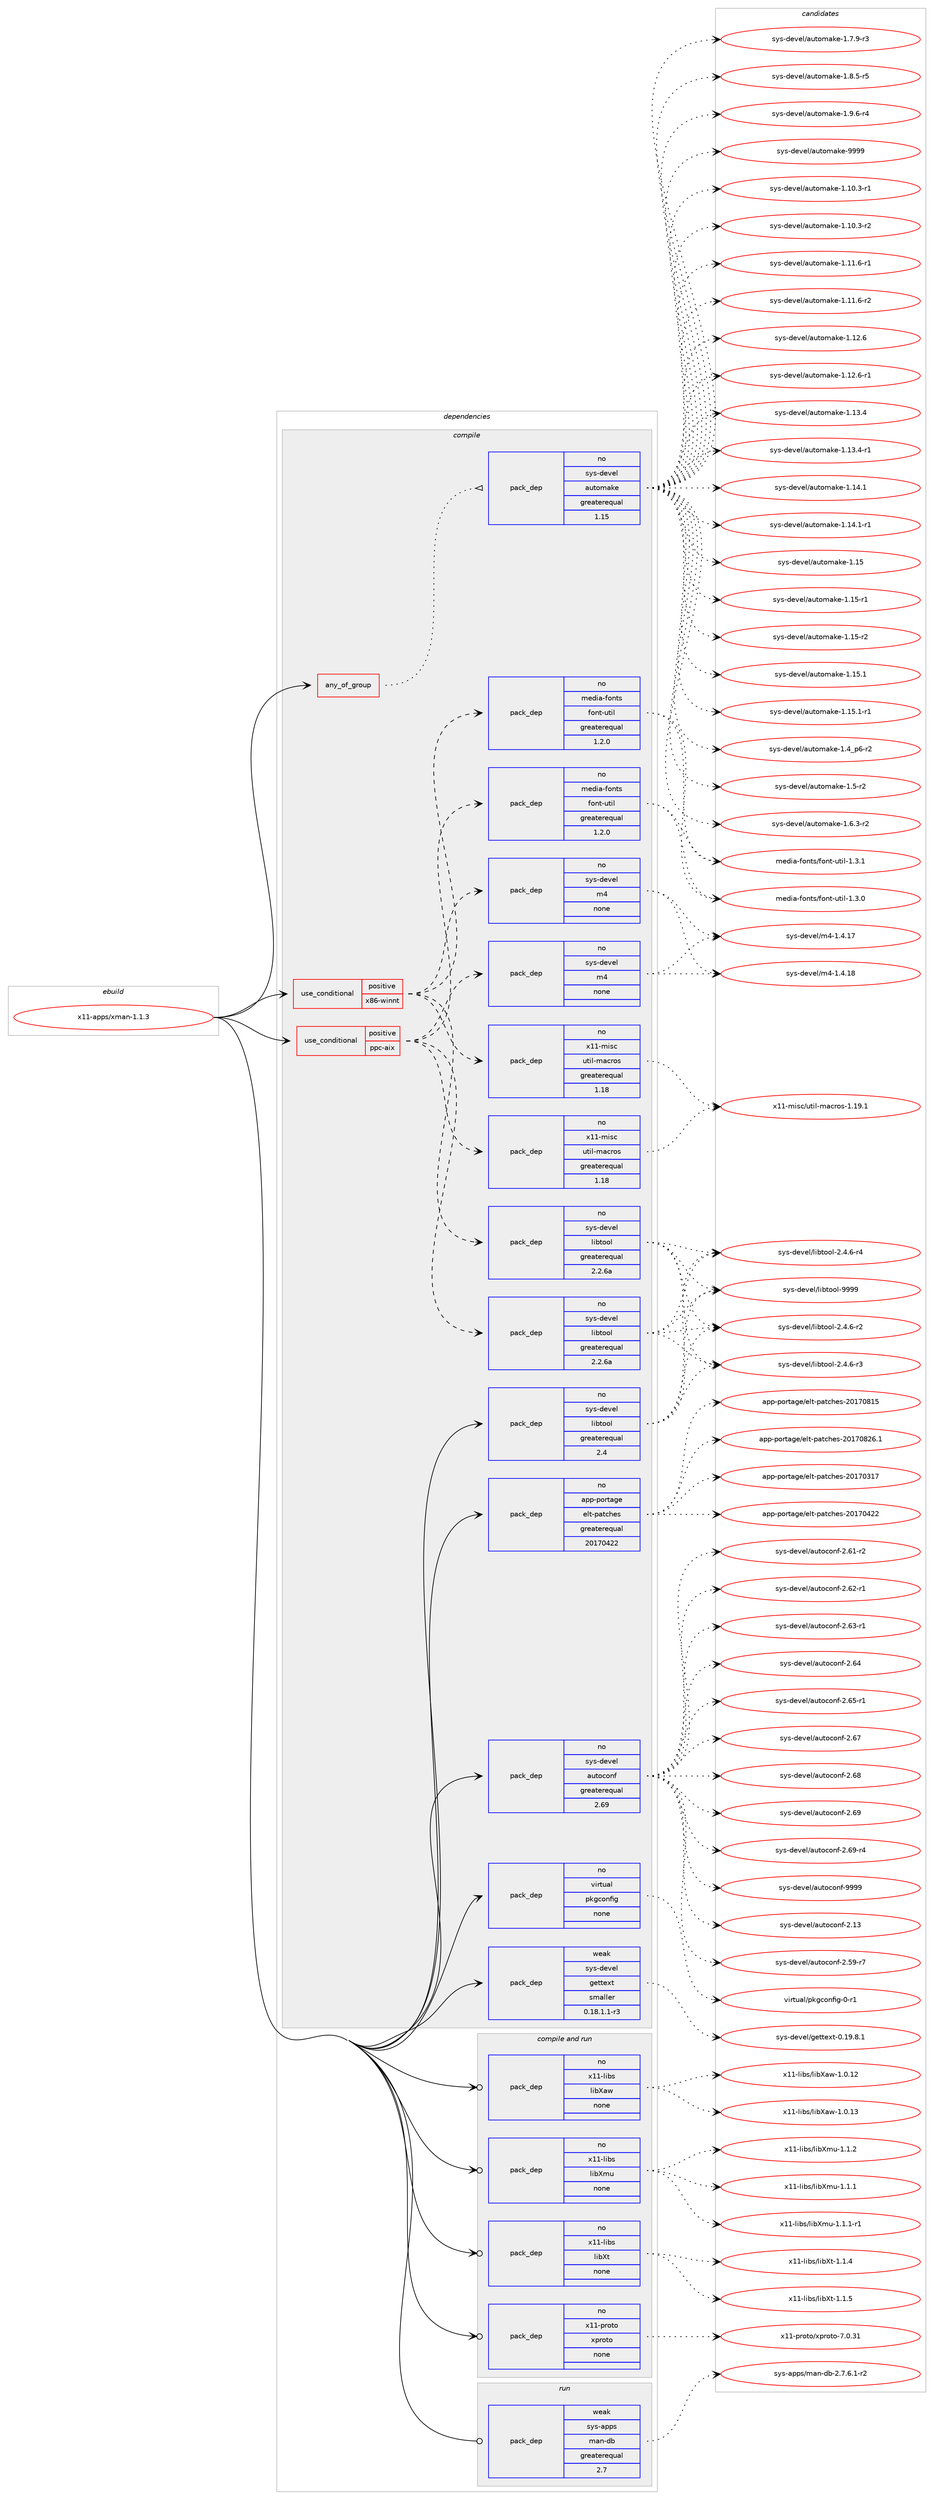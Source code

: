digraph prolog {

# *************
# Graph options
# *************

newrank=true;
concentrate=true;
compound=true;
graph [rankdir=LR,fontname=Helvetica,fontsize=10,ranksep=1.5];#, ranksep=2.5, nodesep=0.2];
edge  [arrowhead=vee];
node  [fontname=Helvetica,fontsize=10];

# **********
# The ebuild
# **********

subgraph cluster_leftcol {
color=gray;
rank=same;
label=<<i>ebuild</i>>;
id [label="x11-apps/xman-1.1.3", color=red, width=4, href="../x11-apps/xman-1.1.3.svg"];
}

# ****************
# The dependencies
# ****************

subgraph cluster_midcol {
color=gray;
label=<<i>dependencies</i>>;
subgraph cluster_compile {
fillcolor="#eeeeee";
style=filled;
label=<<i>compile</i>>;
subgraph any9084 {
dependency510784 [label=<<TABLE BORDER="0" CELLBORDER="1" CELLSPACING="0" CELLPADDING="4"><TR><TD CELLPADDING="10">any_of_group</TD></TR></TABLE>>, shape=none, color=red];subgraph pack379779 {
dependency510785 [label=<<TABLE BORDER="0" CELLBORDER="1" CELLSPACING="0" CELLPADDING="4" WIDTH="220"><TR><TD ROWSPAN="6" CELLPADDING="30">pack_dep</TD></TR><TR><TD WIDTH="110">no</TD></TR><TR><TD>sys-devel</TD></TR><TR><TD>automake</TD></TR><TR><TD>greaterequal</TD></TR><TR><TD>1.15</TD></TR></TABLE>>, shape=none, color=blue];
}
dependency510784:e -> dependency510785:w [weight=20,style="dotted",arrowhead="oinv"];
}
id:e -> dependency510784:w [weight=20,style="solid",arrowhead="vee"];
subgraph cond121582 {
dependency510786 [label=<<TABLE BORDER="0" CELLBORDER="1" CELLSPACING="0" CELLPADDING="4"><TR><TD ROWSPAN="3" CELLPADDING="10">use_conditional</TD></TR><TR><TD>positive</TD></TR><TR><TD>ppc-aix</TD></TR></TABLE>>, shape=none, color=red];
subgraph pack379780 {
dependency510787 [label=<<TABLE BORDER="0" CELLBORDER="1" CELLSPACING="0" CELLPADDING="4" WIDTH="220"><TR><TD ROWSPAN="6" CELLPADDING="30">pack_dep</TD></TR><TR><TD WIDTH="110">no</TD></TR><TR><TD>sys-devel</TD></TR><TR><TD>libtool</TD></TR><TR><TD>greaterequal</TD></TR><TR><TD>2.2.6a</TD></TR></TABLE>>, shape=none, color=blue];
}
dependency510786:e -> dependency510787:w [weight=20,style="dashed",arrowhead="vee"];
subgraph pack379781 {
dependency510788 [label=<<TABLE BORDER="0" CELLBORDER="1" CELLSPACING="0" CELLPADDING="4" WIDTH="220"><TR><TD ROWSPAN="6" CELLPADDING="30">pack_dep</TD></TR><TR><TD WIDTH="110">no</TD></TR><TR><TD>sys-devel</TD></TR><TR><TD>m4</TD></TR><TR><TD>none</TD></TR><TR><TD></TD></TR></TABLE>>, shape=none, color=blue];
}
dependency510786:e -> dependency510788:w [weight=20,style="dashed",arrowhead="vee"];
subgraph pack379782 {
dependency510789 [label=<<TABLE BORDER="0" CELLBORDER="1" CELLSPACING="0" CELLPADDING="4" WIDTH="220"><TR><TD ROWSPAN="6" CELLPADDING="30">pack_dep</TD></TR><TR><TD WIDTH="110">no</TD></TR><TR><TD>x11-misc</TD></TR><TR><TD>util-macros</TD></TR><TR><TD>greaterequal</TD></TR><TR><TD>1.18</TD></TR></TABLE>>, shape=none, color=blue];
}
dependency510786:e -> dependency510789:w [weight=20,style="dashed",arrowhead="vee"];
subgraph pack379783 {
dependency510790 [label=<<TABLE BORDER="0" CELLBORDER="1" CELLSPACING="0" CELLPADDING="4" WIDTH="220"><TR><TD ROWSPAN="6" CELLPADDING="30">pack_dep</TD></TR><TR><TD WIDTH="110">no</TD></TR><TR><TD>media-fonts</TD></TR><TR><TD>font-util</TD></TR><TR><TD>greaterequal</TD></TR><TR><TD>1.2.0</TD></TR></TABLE>>, shape=none, color=blue];
}
dependency510786:e -> dependency510790:w [weight=20,style="dashed",arrowhead="vee"];
}
id:e -> dependency510786:w [weight=20,style="solid",arrowhead="vee"];
subgraph cond121583 {
dependency510791 [label=<<TABLE BORDER="0" CELLBORDER="1" CELLSPACING="0" CELLPADDING="4"><TR><TD ROWSPAN="3" CELLPADDING="10">use_conditional</TD></TR><TR><TD>positive</TD></TR><TR><TD>x86-winnt</TD></TR></TABLE>>, shape=none, color=red];
subgraph pack379784 {
dependency510792 [label=<<TABLE BORDER="0" CELLBORDER="1" CELLSPACING="0" CELLPADDING="4" WIDTH="220"><TR><TD ROWSPAN="6" CELLPADDING="30">pack_dep</TD></TR><TR><TD WIDTH="110">no</TD></TR><TR><TD>sys-devel</TD></TR><TR><TD>libtool</TD></TR><TR><TD>greaterequal</TD></TR><TR><TD>2.2.6a</TD></TR></TABLE>>, shape=none, color=blue];
}
dependency510791:e -> dependency510792:w [weight=20,style="dashed",arrowhead="vee"];
subgraph pack379785 {
dependency510793 [label=<<TABLE BORDER="0" CELLBORDER="1" CELLSPACING="0" CELLPADDING="4" WIDTH="220"><TR><TD ROWSPAN="6" CELLPADDING="30">pack_dep</TD></TR><TR><TD WIDTH="110">no</TD></TR><TR><TD>sys-devel</TD></TR><TR><TD>m4</TD></TR><TR><TD>none</TD></TR><TR><TD></TD></TR></TABLE>>, shape=none, color=blue];
}
dependency510791:e -> dependency510793:w [weight=20,style="dashed",arrowhead="vee"];
subgraph pack379786 {
dependency510794 [label=<<TABLE BORDER="0" CELLBORDER="1" CELLSPACING="0" CELLPADDING="4" WIDTH="220"><TR><TD ROWSPAN="6" CELLPADDING="30">pack_dep</TD></TR><TR><TD WIDTH="110">no</TD></TR><TR><TD>x11-misc</TD></TR><TR><TD>util-macros</TD></TR><TR><TD>greaterequal</TD></TR><TR><TD>1.18</TD></TR></TABLE>>, shape=none, color=blue];
}
dependency510791:e -> dependency510794:w [weight=20,style="dashed",arrowhead="vee"];
subgraph pack379787 {
dependency510795 [label=<<TABLE BORDER="0" CELLBORDER="1" CELLSPACING="0" CELLPADDING="4" WIDTH="220"><TR><TD ROWSPAN="6" CELLPADDING="30">pack_dep</TD></TR><TR><TD WIDTH="110">no</TD></TR><TR><TD>media-fonts</TD></TR><TR><TD>font-util</TD></TR><TR><TD>greaterequal</TD></TR><TR><TD>1.2.0</TD></TR></TABLE>>, shape=none, color=blue];
}
dependency510791:e -> dependency510795:w [weight=20,style="dashed",arrowhead="vee"];
}
id:e -> dependency510791:w [weight=20,style="solid",arrowhead="vee"];
subgraph pack379788 {
dependency510796 [label=<<TABLE BORDER="0" CELLBORDER="1" CELLSPACING="0" CELLPADDING="4" WIDTH="220"><TR><TD ROWSPAN="6" CELLPADDING="30">pack_dep</TD></TR><TR><TD WIDTH="110">no</TD></TR><TR><TD>app-portage</TD></TR><TR><TD>elt-patches</TD></TR><TR><TD>greaterequal</TD></TR><TR><TD>20170422</TD></TR></TABLE>>, shape=none, color=blue];
}
id:e -> dependency510796:w [weight=20,style="solid",arrowhead="vee"];
subgraph pack379789 {
dependency510797 [label=<<TABLE BORDER="0" CELLBORDER="1" CELLSPACING="0" CELLPADDING="4" WIDTH="220"><TR><TD ROWSPAN="6" CELLPADDING="30">pack_dep</TD></TR><TR><TD WIDTH="110">no</TD></TR><TR><TD>sys-devel</TD></TR><TR><TD>autoconf</TD></TR><TR><TD>greaterequal</TD></TR><TR><TD>2.69</TD></TR></TABLE>>, shape=none, color=blue];
}
id:e -> dependency510797:w [weight=20,style="solid",arrowhead="vee"];
subgraph pack379790 {
dependency510798 [label=<<TABLE BORDER="0" CELLBORDER="1" CELLSPACING="0" CELLPADDING="4" WIDTH="220"><TR><TD ROWSPAN="6" CELLPADDING="30">pack_dep</TD></TR><TR><TD WIDTH="110">no</TD></TR><TR><TD>sys-devel</TD></TR><TR><TD>libtool</TD></TR><TR><TD>greaterequal</TD></TR><TR><TD>2.4</TD></TR></TABLE>>, shape=none, color=blue];
}
id:e -> dependency510798:w [weight=20,style="solid",arrowhead="vee"];
subgraph pack379791 {
dependency510799 [label=<<TABLE BORDER="0" CELLBORDER="1" CELLSPACING="0" CELLPADDING="4" WIDTH="220"><TR><TD ROWSPAN="6" CELLPADDING="30">pack_dep</TD></TR><TR><TD WIDTH="110">no</TD></TR><TR><TD>virtual</TD></TR><TR><TD>pkgconfig</TD></TR><TR><TD>none</TD></TR><TR><TD></TD></TR></TABLE>>, shape=none, color=blue];
}
id:e -> dependency510799:w [weight=20,style="solid",arrowhead="vee"];
subgraph pack379792 {
dependency510800 [label=<<TABLE BORDER="0" CELLBORDER="1" CELLSPACING="0" CELLPADDING="4" WIDTH="220"><TR><TD ROWSPAN="6" CELLPADDING="30">pack_dep</TD></TR><TR><TD WIDTH="110">weak</TD></TR><TR><TD>sys-devel</TD></TR><TR><TD>gettext</TD></TR><TR><TD>smaller</TD></TR><TR><TD>0.18.1.1-r3</TD></TR></TABLE>>, shape=none, color=blue];
}
id:e -> dependency510800:w [weight=20,style="solid",arrowhead="vee"];
}
subgraph cluster_compileandrun {
fillcolor="#eeeeee";
style=filled;
label=<<i>compile and run</i>>;
subgraph pack379793 {
dependency510801 [label=<<TABLE BORDER="0" CELLBORDER="1" CELLSPACING="0" CELLPADDING="4" WIDTH="220"><TR><TD ROWSPAN="6" CELLPADDING="30">pack_dep</TD></TR><TR><TD WIDTH="110">no</TD></TR><TR><TD>x11-libs</TD></TR><TR><TD>libXaw</TD></TR><TR><TD>none</TD></TR><TR><TD></TD></TR></TABLE>>, shape=none, color=blue];
}
id:e -> dependency510801:w [weight=20,style="solid",arrowhead="odotvee"];
subgraph pack379794 {
dependency510802 [label=<<TABLE BORDER="0" CELLBORDER="1" CELLSPACING="0" CELLPADDING="4" WIDTH="220"><TR><TD ROWSPAN="6" CELLPADDING="30">pack_dep</TD></TR><TR><TD WIDTH="110">no</TD></TR><TR><TD>x11-libs</TD></TR><TR><TD>libXmu</TD></TR><TR><TD>none</TD></TR><TR><TD></TD></TR></TABLE>>, shape=none, color=blue];
}
id:e -> dependency510802:w [weight=20,style="solid",arrowhead="odotvee"];
subgraph pack379795 {
dependency510803 [label=<<TABLE BORDER="0" CELLBORDER="1" CELLSPACING="0" CELLPADDING="4" WIDTH="220"><TR><TD ROWSPAN="6" CELLPADDING="30">pack_dep</TD></TR><TR><TD WIDTH="110">no</TD></TR><TR><TD>x11-libs</TD></TR><TR><TD>libXt</TD></TR><TR><TD>none</TD></TR><TR><TD></TD></TR></TABLE>>, shape=none, color=blue];
}
id:e -> dependency510803:w [weight=20,style="solid",arrowhead="odotvee"];
subgraph pack379796 {
dependency510804 [label=<<TABLE BORDER="0" CELLBORDER="1" CELLSPACING="0" CELLPADDING="4" WIDTH="220"><TR><TD ROWSPAN="6" CELLPADDING="30">pack_dep</TD></TR><TR><TD WIDTH="110">no</TD></TR><TR><TD>x11-proto</TD></TR><TR><TD>xproto</TD></TR><TR><TD>none</TD></TR><TR><TD></TD></TR></TABLE>>, shape=none, color=blue];
}
id:e -> dependency510804:w [weight=20,style="solid",arrowhead="odotvee"];
}
subgraph cluster_run {
fillcolor="#eeeeee";
style=filled;
label=<<i>run</i>>;
subgraph pack379797 {
dependency510805 [label=<<TABLE BORDER="0" CELLBORDER="1" CELLSPACING="0" CELLPADDING="4" WIDTH="220"><TR><TD ROWSPAN="6" CELLPADDING="30">pack_dep</TD></TR><TR><TD WIDTH="110">weak</TD></TR><TR><TD>sys-apps</TD></TR><TR><TD>man-db</TD></TR><TR><TD>greaterequal</TD></TR><TR><TD>2.7</TD></TR></TABLE>>, shape=none, color=blue];
}
id:e -> dependency510805:w [weight=20,style="solid",arrowhead="odot"];
}
}

# **************
# The candidates
# **************

subgraph cluster_choices {
rank=same;
color=gray;
label=<<i>candidates</i>>;

subgraph choice379779 {
color=black;
nodesep=1;
choice11512111545100101118101108479711711611110997107101454946494846514511449 [label="sys-devel/automake-1.10.3-r1", color=red, width=4,href="../sys-devel/automake-1.10.3-r1.svg"];
choice11512111545100101118101108479711711611110997107101454946494846514511450 [label="sys-devel/automake-1.10.3-r2", color=red, width=4,href="../sys-devel/automake-1.10.3-r2.svg"];
choice11512111545100101118101108479711711611110997107101454946494946544511449 [label="sys-devel/automake-1.11.6-r1", color=red, width=4,href="../sys-devel/automake-1.11.6-r1.svg"];
choice11512111545100101118101108479711711611110997107101454946494946544511450 [label="sys-devel/automake-1.11.6-r2", color=red, width=4,href="../sys-devel/automake-1.11.6-r2.svg"];
choice1151211154510010111810110847971171161111099710710145494649504654 [label="sys-devel/automake-1.12.6", color=red, width=4,href="../sys-devel/automake-1.12.6.svg"];
choice11512111545100101118101108479711711611110997107101454946495046544511449 [label="sys-devel/automake-1.12.6-r1", color=red, width=4,href="../sys-devel/automake-1.12.6-r1.svg"];
choice1151211154510010111810110847971171161111099710710145494649514652 [label="sys-devel/automake-1.13.4", color=red, width=4,href="../sys-devel/automake-1.13.4.svg"];
choice11512111545100101118101108479711711611110997107101454946495146524511449 [label="sys-devel/automake-1.13.4-r1", color=red, width=4,href="../sys-devel/automake-1.13.4-r1.svg"];
choice1151211154510010111810110847971171161111099710710145494649524649 [label="sys-devel/automake-1.14.1", color=red, width=4,href="../sys-devel/automake-1.14.1.svg"];
choice11512111545100101118101108479711711611110997107101454946495246494511449 [label="sys-devel/automake-1.14.1-r1", color=red, width=4,href="../sys-devel/automake-1.14.1-r1.svg"];
choice115121115451001011181011084797117116111109971071014549464953 [label="sys-devel/automake-1.15", color=red, width=4,href="../sys-devel/automake-1.15.svg"];
choice1151211154510010111810110847971171161111099710710145494649534511449 [label="sys-devel/automake-1.15-r1", color=red, width=4,href="../sys-devel/automake-1.15-r1.svg"];
choice1151211154510010111810110847971171161111099710710145494649534511450 [label="sys-devel/automake-1.15-r2", color=red, width=4,href="../sys-devel/automake-1.15-r2.svg"];
choice1151211154510010111810110847971171161111099710710145494649534649 [label="sys-devel/automake-1.15.1", color=red, width=4,href="../sys-devel/automake-1.15.1.svg"];
choice11512111545100101118101108479711711611110997107101454946495346494511449 [label="sys-devel/automake-1.15.1-r1", color=red, width=4,href="../sys-devel/automake-1.15.1-r1.svg"];
choice115121115451001011181011084797117116111109971071014549465295112544511450 [label="sys-devel/automake-1.4_p6-r2", color=red, width=4,href="../sys-devel/automake-1.4_p6-r2.svg"];
choice11512111545100101118101108479711711611110997107101454946534511450 [label="sys-devel/automake-1.5-r2", color=red, width=4,href="../sys-devel/automake-1.5-r2.svg"];
choice115121115451001011181011084797117116111109971071014549465446514511450 [label="sys-devel/automake-1.6.3-r2", color=red, width=4,href="../sys-devel/automake-1.6.3-r2.svg"];
choice115121115451001011181011084797117116111109971071014549465546574511451 [label="sys-devel/automake-1.7.9-r3", color=red, width=4,href="../sys-devel/automake-1.7.9-r3.svg"];
choice115121115451001011181011084797117116111109971071014549465646534511453 [label="sys-devel/automake-1.8.5-r5", color=red, width=4,href="../sys-devel/automake-1.8.5-r5.svg"];
choice115121115451001011181011084797117116111109971071014549465746544511452 [label="sys-devel/automake-1.9.6-r4", color=red, width=4,href="../sys-devel/automake-1.9.6-r4.svg"];
choice115121115451001011181011084797117116111109971071014557575757 [label="sys-devel/automake-9999", color=red, width=4,href="../sys-devel/automake-9999.svg"];
dependency510785:e -> choice11512111545100101118101108479711711611110997107101454946494846514511449:w [style=dotted,weight="100"];
dependency510785:e -> choice11512111545100101118101108479711711611110997107101454946494846514511450:w [style=dotted,weight="100"];
dependency510785:e -> choice11512111545100101118101108479711711611110997107101454946494946544511449:w [style=dotted,weight="100"];
dependency510785:e -> choice11512111545100101118101108479711711611110997107101454946494946544511450:w [style=dotted,weight="100"];
dependency510785:e -> choice1151211154510010111810110847971171161111099710710145494649504654:w [style=dotted,weight="100"];
dependency510785:e -> choice11512111545100101118101108479711711611110997107101454946495046544511449:w [style=dotted,weight="100"];
dependency510785:e -> choice1151211154510010111810110847971171161111099710710145494649514652:w [style=dotted,weight="100"];
dependency510785:e -> choice11512111545100101118101108479711711611110997107101454946495146524511449:w [style=dotted,weight="100"];
dependency510785:e -> choice1151211154510010111810110847971171161111099710710145494649524649:w [style=dotted,weight="100"];
dependency510785:e -> choice11512111545100101118101108479711711611110997107101454946495246494511449:w [style=dotted,weight="100"];
dependency510785:e -> choice115121115451001011181011084797117116111109971071014549464953:w [style=dotted,weight="100"];
dependency510785:e -> choice1151211154510010111810110847971171161111099710710145494649534511449:w [style=dotted,weight="100"];
dependency510785:e -> choice1151211154510010111810110847971171161111099710710145494649534511450:w [style=dotted,weight="100"];
dependency510785:e -> choice1151211154510010111810110847971171161111099710710145494649534649:w [style=dotted,weight="100"];
dependency510785:e -> choice11512111545100101118101108479711711611110997107101454946495346494511449:w [style=dotted,weight="100"];
dependency510785:e -> choice115121115451001011181011084797117116111109971071014549465295112544511450:w [style=dotted,weight="100"];
dependency510785:e -> choice11512111545100101118101108479711711611110997107101454946534511450:w [style=dotted,weight="100"];
dependency510785:e -> choice115121115451001011181011084797117116111109971071014549465446514511450:w [style=dotted,weight="100"];
dependency510785:e -> choice115121115451001011181011084797117116111109971071014549465546574511451:w [style=dotted,weight="100"];
dependency510785:e -> choice115121115451001011181011084797117116111109971071014549465646534511453:w [style=dotted,weight="100"];
dependency510785:e -> choice115121115451001011181011084797117116111109971071014549465746544511452:w [style=dotted,weight="100"];
dependency510785:e -> choice115121115451001011181011084797117116111109971071014557575757:w [style=dotted,weight="100"];
}
subgraph choice379780 {
color=black;
nodesep=1;
choice1151211154510010111810110847108105981161111111084550465246544511450 [label="sys-devel/libtool-2.4.6-r2", color=red, width=4,href="../sys-devel/libtool-2.4.6-r2.svg"];
choice1151211154510010111810110847108105981161111111084550465246544511451 [label="sys-devel/libtool-2.4.6-r3", color=red, width=4,href="../sys-devel/libtool-2.4.6-r3.svg"];
choice1151211154510010111810110847108105981161111111084550465246544511452 [label="sys-devel/libtool-2.4.6-r4", color=red, width=4,href="../sys-devel/libtool-2.4.6-r4.svg"];
choice1151211154510010111810110847108105981161111111084557575757 [label="sys-devel/libtool-9999", color=red, width=4,href="../sys-devel/libtool-9999.svg"];
dependency510787:e -> choice1151211154510010111810110847108105981161111111084550465246544511450:w [style=dotted,weight="100"];
dependency510787:e -> choice1151211154510010111810110847108105981161111111084550465246544511451:w [style=dotted,weight="100"];
dependency510787:e -> choice1151211154510010111810110847108105981161111111084550465246544511452:w [style=dotted,weight="100"];
dependency510787:e -> choice1151211154510010111810110847108105981161111111084557575757:w [style=dotted,weight="100"];
}
subgraph choice379781 {
color=black;
nodesep=1;
choice11512111545100101118101108471095245494652464955 [label="sys-devel/m4-1.4.17", color=red, width=4,href="../sys-devel/m4-1.4.17.svg"];
choice11512111545100101118101108471095245494652464956 [label="sys-devel/m4-1.4.18", color=red, width=4,href="../sys-devel/m4-1.4.18.svg"];
dependency510788:e -> choice11512111545100101118101108471095245494652464955:w [style=dotted,weight="100"];
dependency510788:e -> choice11512111545100101118101108471095245494652464956:w [style=dotted,weight="100"];
}
subgraph choice379782 {
color=black;
nodesep=1;
choice120494945109105115994711711610510845109979911411111545494649574649 [label="x11-misc/util-macros-1.19.1", color=red, width=4,href="../x11-misc/util-macros-1.19.1.svg"];
dependency510789:e -> choice120494945109105115994711711610510845109979911411111545494649574649:w [style=dotted,weight="100"];
}
subgraph choice379783 {
color=black;
nodesep=1;
choice10910110010597451021111101161154710211111011645117116105108454946514648 [label="media-fonts/font-util-1.3.0", color=red, width=4,href="../media-fonts/font-util-1.3.0.svg"];
choice10910110010597451021111101161154710211111011645117116105108454946514649 [label="media-fonts/font-util-1.3.1", color=red, width=4,href="../media-fonts/font-util-1.3.1.svg"];
dependency510790:e -> choice10910110010597451021111101161154710211111011645117116105108454946514648:w [style=dotted,weight="100"];
dependency510790:e -> choice10910110010597451021111101161154710211111011645117116105108454946514649:w [style=dotted,weight="100"];
}
subgraph choice379784 {
color=black;
nodesep=1;
choice1151211154510010111810110847108105981161111111084550465246544511450 [label="sys-devel/libtool-2.4.6-r2", color=red, width=4,href="../sys-devel/libtool-2.4.6-r2.svg"];
choice1151211154510010111810110847108105981161111111084550465246544511451 [label="sys-devel/libtool-2.4.6-r3", color=red, width=4,href="../sys-devel/libtool-2.4.6-r3.svg"];
choice1151211154510010111810110847108105981161111111084550465246544511452 [label="sys-devel/libtool-2.4.6-r4", color=red, width=4,href="../sys-devel/libtool-2.4.6-r4.svg"];
choice1151211154510010111810110847108105981161111111084557575757 [label="sys-devel/libtool-9999", color=red, width=4,href="../sys-devel/libtool-9999.svg"];
dependency510792:e -> choice1151211154510010111810110847108105981161111111084550465246544511450:w [style=dotted,weight="100"];
dependency510792:e -> choice1151211154510010111810110847108105981161111111084550465246544511451:w [style=dotted,weight="100"];
dependency510792:e -> choice1151211154510010111810110847108105981161111111084550465246544511452:w [style=dotted,weight="100"];
dependency510792:e -> choice1151211154510010111810110847108105981161111111084557575757:w [style=dotted,weight="100"];
}
subgraph choice379785 {
color=black;
nodesep=1;
choice11512111545100101118101108471095245494652464955 [label="sys-devel/m4-1.4.17", color=red, width=4,href="../sys-devel/m4-1.4.17.svg"];
choice11512111545100101118101108471095245494652464956 [label="sys-devel/m4-1.4.18", color=red, width=4,href="../sys-devel/m4-1.4.18.svg"];
dependency510793:e -> choice11512111545100101118101108471095245494652464955:w [style=dotted,weight="100"];
dependency510793:e -> choice11512111545100101118101108471095245494652464956:w [style=dotted,weight="100"];
}
subgraph choice379786 {
color=black;
nodesep=1;
choice120494945109105115994711711610510845109979911411111545494649574649 [label="x11-misc/util-macros-1.19.1", color=red, width=4,href="../x11-misc/util-macros-1.19.1.svg"];
dependency510794:e -> choice120494945109105115994711711610510845109979911411111545494649574649:w [style=dotted,weight="100"];
}
subgraph choice379787 {
color=black;
nodesep=1;
choice10910110010597451021111101161154710211111011645117116105108454946514648 [label="media-fonts/font-util-1.3.0", color=red, width=4,href="../media-fonts/font-util-1.3.0.svg"];
choice10910110010597451021111101161154710211111011645117116105108454946514649 [label="media-fonts/font-util-1.3.1", color=red, width=4,href="../media-fonts/font-util-1.3.1.svg"];
dependency510795:e -> choice10910110010597451021111101161154710211111011645117116105108454946514648:w [style=dotted,weight="100"];
dependency510795:e -> choice10910110010597451021111101161154710211111011645117116105108454946514649:w [style=dotted,weight="100"];
}
subgraph choice379788 {
color=black;
nodesep=1;
choice97112112451121111141169710310147101108116451129711699104101115455048495548514955 [label="app-portage/elt-patches-20170317", color=red, width=4,href="../app-portage/elt-patches-20170317.svg"];
choice97112112451121111141169710310147101108116451129711699104101115455048495548525050 [label="app-portage/elt-patches-20170422", color=red, width=4,href="../app-portage/elt-patches-20170422.svg"];
choice97112112451121111141169710310147101108116451129711699104101115455048495548564953 [label="app-portage/elt-patches-20170815", color=red, width=4,href="../app-portage/elt-patches-20170815.svg"];
choice971121124511211111411697103101471011081164511297116991041011154550484955485650544649 [label="app-portage/elt-patches-20170826.1", color=red, width=4,href="../app-portage/elt-patches-20170826.1.svg"];
dependency510796:e -> choice97112112451121111141169710310147101108116451129711699104101115455048495548514955:w [style=dotted,weight="100"];
dependency510796:e -> choice97112112451121111141169710310147101108116451129711699104101115455048495548525050:w [style=dotted,weight="100"];
dependency510796:e -> choice97112112451121111141169710310147101108116451129711699104101115455048495548564953:w [style=dotted,weight="100"];
dependency510796:e -> choice971121124511211111411697103101471011081164511297116991041011154550484955485650544649:w [style=dotted,weight="100"];
}
subgraph choice379789 {
color=black;
nodesep=1;
choice115121115451001011181011084797117116111991111101024550464951 [label="sys-devel/autoconf-2.13", color=red, width=4,href="../sys-devel/autoconf-2.13.svg"];
choice1151211154510010111810110847971171161119911111010245504653574511455 [label="sys-devel/autoconf-2.59-r7", color=red, width=4,href="../sys-devel/autoconf-2.59-r7.svg"];
choice1151211154510010111810110847971171161119911111010245504654494511450 [label="sys-devel/autoconf-2.61-r2", color=red, width=4,href="../sys-devel/autoconf-2.61-r2.svg"];
choice1151211154510010111810110847971171161119911111010245504654504511449 [label="sys-devel/autoconf-2.62-r1", color=red, width=4,href="../sys-devel/autoconf-2.62-r1.svg"];
choice1151211154510010111810110847971171161119911111010245504654514511449 [label="sys-devel/autoconf-2.63-r1", color=red, width=4,href="../sys-devel/autoconf-2.63-r1.svg"];
choice115121115451001011181011084797117116111991111101024550465452 [label="sys-devel/autoconf-2.64", color=red, width=4,href="../sys-devel/autoconf-2.64.svg"];
choice1151211154510010111810110847971171161119911111010245504654534511449 [label="sys-devel/autoconf-2.65-r1", color=red, width=4,href="../sys-devel/autoconf-2.65-r1.svg"];
choice115121115451001011181011084797117116111991111101024550465455 [label="sys-devel/autoconf-2.67", color=red, width=4,href="../sys-devel/autoconf-2.67.svg"];
choice115121115451001011181011084797117116111991111101024550465456 [label="sys-devel/autoconf-2.68", color=red, width=4,href="../sys-devel/autoconf-2.68.svg"];
choice115121115451001011181011084797117116111991111101024550465457 [label="sys-devel/autoconf-2.69", color=red, width=4,href="../sys-devel/autoconf-2.69.svg"];
choice1151211154510010111810110847971171161119911111010245504654574511452 [label="sys-devel/autoconf-2.69-r4", color=red, width=4,href="../sys-devel/autoconf-2.69-r4.svg"];
choice115121115451001011181011084797117116111991111101024557575757 [label="sys-devel/autoconf-9999", color=red, width=4,href="../sys-devel/autoconf-9999.svg"];
dependency510797:e -> choice115121115451001011181011084797117116111991111101024550464951:w [style=dotted,weight="100"];
dependency510797:e -> choice1151211154510010111810110847971171161119911111010245504653574511455:w [style=dotted,weight="100"];
dependency510797:e -> choice1151211154510010111810110847971171161119911111010245504654494511450:w [style=dotted,weight="100"];
dependency510797:e -> choice1151211154510010111810110847971171161119911111010245504654504511449:w [style=dotted,weight="100"];
dependency510797:e -> choice1151211154510010111810110847971171161119911111010245504654514511449:w [style=dotted,weight="100"];
dependency510797:e -> choice115121115451001011181011084797117116111991111101024550465452:w [style=dotted,weight="100"];
dependency510797:e -> choice1151211154510010111810110847971171161119911111010245504654534511449:w [style=dotted,weight="100"];
dependency510797:e -> choice115121115451001011181011084797117116111991111101024550465455:w [style=dotted,weight="100"];
dependency510797:e -> choice115121115451001011181011084797117116111991111101024550465456:w [style=dotted,weight="100"];
dependency510797:e -> choice115121115451001011181011084797117116111991111101024550465457:w [style=dotted,weight="100"];
dependency510797:e -> choice1151211154510010111810110847971171161119911111010245504654574511452:w [style=dotted,weight="100"];
dependency510797:e -> choice115121115451001011181011084797117116111991111101024557575757:w [style=dotted,weight="100"];
}
subgraph choice379790 {
color=black;
nodesep=1;
choice1151211154510010111810110847108105981161111111084550465246544511450 [label="sys-devel/libtool-2.4.6-r2", color=red, width=4,href="../sys-devel/libtool-2.4.6-r2.svg"];
choice1151211154510010111810110847108105981161111111084550465246544511451 [label="sys-devel/libtool-2.4.6-r3", color=red, width=4,href="../sys-devel/libtool-2.4.6-r3.svg"];
choice1151211154510010111810110847108105981161111111084550465246544511452 [label="sys-devel/libtool-2.4.6-r4", color=red, width=4,href="../sys-devel/libtool-2.4.6-r4.svg"];
choice1151211154510010111810110847108105981161111111084557575757 [label="sys-devel/libtool-9999", color=red, width=4,href="../sys-devel/libtool-9999.svg"];
dependency510798:e -> choice1151211154510010111810110847108105981161111111084550465246544511450:w [style=dotted,weight="100"];
dependency510798:e -> choice1151211154510010111810110847108105981161111111084550465246544511451:w [style=dotted,weight="100"];
dependency510798:e -> choice1151211154510010111810110847108105981161111111084550465246544511452:w [style=dotted,weight="100"];
dependency510798:e -> choice1151211154510010111810110847108105981161111111084557575757:w [style=dotted,weight="100"];
}
subgraph choice379791 {
color=black;
nodesep=1;
choice11810511411611797108471121071039911111010210510345484511449 [label="virtual/pkgconfig-0-r1", color=red, width=4,href="../virtual/pkgconfig-0-r1.svg"];
dependency510799:e -> choice11810511411611797108471121071039911111010210510345484511449:w [style=dotted,weight="100"];
}
subgraph choice379792 {
color=black;
nodesep=1;
choice1151211154510010111810110847103101116116101120116454846495746564649 [label="sys-devel/gettext-0.19.8.1", color=red, width=4,href="../sys-devel/gettext-0.19.8.1.svg"];
dependency510800:e -> choice1151211154510010111810110847103101116116101120116454846495746564649:w [style=dotted,weight="100"];
}
subgraph choice379793 {
color=black;
nodesep=1;
choice120494945108105981154710810598889711945494648464950 [label="x11-libs/libXaw-1.0.12", color=red, width=4,href="../x11-libs/libXaw-1.0.12.svg"];
choice120494945108105981154710810598889711945494648464951 [label="x11-libs/libXaw-1.0.13", color=red, width=4,href="../x11-libs/libXaw-1.0.13.svg"];
dependency510801:e -> choice120494945108105981154710810598889711945494648464950:w [style=dotted,weight="100"];
dependency510801:e -> choice120494945108105981154710810598889711945494648464951:w [style=dotted,weight="100"];
}
subgraph choice379794 {
color=black;
nodesep=1;
choice12049494510810598115471081059888109117454946494649 [label="x11-libs/libXmu-1.1.1", color=red, width=4,href="../x11-libs/libXmu-1.1.1.svg"];
choice120494945108105981154710810598881091174549464946494511449 [label="x11-libs/libXmu-1.1.1-r1", color=red, width=4,href="../x11-libs/libXmu-1.1.1-r1.svg"];
choice12049494510810598115471081059888109117454946494650 [label="x11-libs/libXmu-1.1.2", color=red, width=4,href="../x11-libs/libXmu-1.1.2.svg"];
dependency510802:e -> choice12049494510810598115471081059888109117454946494649:w [style=dotted,weight="100"];
dependency510802:e -> choice120494945108105981154710810598881091174549464946494511449:w [style=dotted,weight="100"];
dependency510802:e -> choice12049494510810598115471081059888109117454946494650:w [style=dotted,weight="100"];
}
subgraph choice379795 {
color=black;
nodesep=1;
choice12049494510810598115471081059888116454946494652 [label="x11-libs/libXt-1.1.4", color=red, width=4,href="../x11-libs/libXt-1.1.4.svg"];
choice12049494510810598115471081059888116454946494653 [label="x11-libs/libXt-1.1.5", color=red, width=4,href="../x11-libs/libXt-1.1.5.svg"];
dependency510803:e -> choice12049494510810598115471081059888116454946494652:w [style=dotted,weight="100"];
dependency510803:e -> choice12049494510810598115471081059888116454946494653:w [style=dotted,weight="100"];
}
subgraph choice379796 {
color=black;
nodesep=1;
choice1204949451121141111161114712011211411111611145554648465149 [label="x11-proto/xproto-7.0.31", color=red, width=4,href="../x11-proto/xproto-7.0.31.svg"];
dependency510804:e -> choice1204949451121141111161114712011211411111611145554648465149:w [style=dotted,weight="100"];
}
subgraph choice379797 {
color=black;
nodesep=1;
choice11512111545971121121154710997110451009845504655465446494511450 [label="sys-apps/man-db-2.7.6.1-r2", color=red, width=4,href="../sys-apps/man-db-2.7.6.1-r2.svg"];
dependency510805:e -> choice11512111545971121121154710997110451009845504655465446494511450:w [style=dotted,weight="100"];
}
}

}
